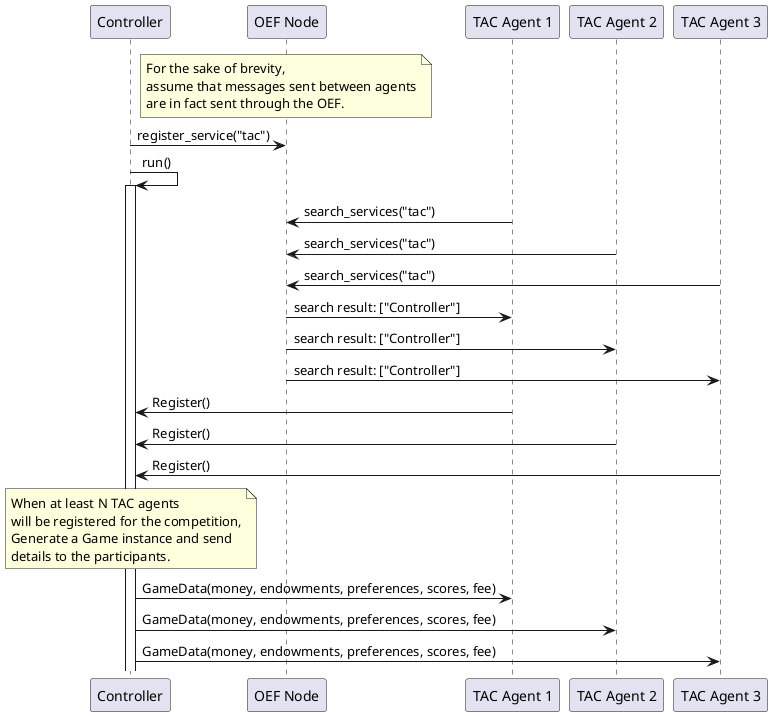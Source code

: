 @startuml

participant "Controller"
participant "OEF Node"
participant "TAC Agent 1"
participant "TAC Agent 2"
participant "TAC Agent 3"

note over "OEF Node"
    For the sake of brevity,
    assume that messages sent between agents
    are in fact sent through the OEF.
end note

"Controller"->"OEF Node": register_service("tac")
"Controller"->"Controller": run()
activate "Controller"

"TAC Agent 1" -> "OEF Node": search_services("tac")
"TAC Agent 2" -> "OEF Node": search_services("tac")
"TAC Agent 3" -> "OEF Node": search_services("tac")

"OEF Node" -> "TAC Agent 1": search result: ["Controller"]
"OEF Node" -> "TAC Agent 2": search result: ["Controller"]
"OEF Node" -> "TAC Agent 3": search result: ["Controller"]

"TAC Agent 1" -> "Controller": Register()
"TAC Agent 2" -> "Controller": Register()
"TAC Agent 3" -> "Controller": Register()

note over "Controller"
    When at least N TAC agents
    will be registered for the competition,
    Generate a Game instance and send
    details to the participants.
end note

"Controller" -> "TAC Agent 1": GameData(money, endowments, preferences, scores, fee)
"Controller" -> "TAC Agent 2": GameData(money, endowments, preferences, scores, fee)
"Controller" -> "TAC Agent 3": GameData(money, endowments, preferences, scores, fee)

@enduml
